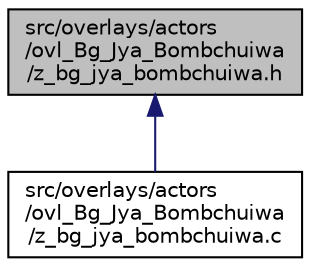 digraph "src/overlays/actors/ovl_Bg_Jya_Bombchuiwa/z_bg_jya_bombchuiwa.h"
{
 // LATEX_PDF_SIZE
  edge [fontname="Helvetica",fontsize="10",labelfontname="Helvetica",labelfontsize="10"];
  node [fontname="Helvetica",fontsize="10",shape=record];
  Node1 [label="src/overlays/actors\l/ovl_Bg_Jya_Bombchuiwa\l/z_bg_jya_bombchuiwa.h",height=0.2,width=0.4,color="black", fillcolor="grey75", style="filled", fontcolor="black",tooltip=" "];
  Node1 -> Node2 [dir="back",color="midnightblue",fontsize="10",style="solid",fontname="Helvetica"];
  Node2 [label="src/overlays/actors\l/ovl_Bg_Jya_Bombchuiwa\l/z_bg_jya_bombchuiwa.c",height=0.2,width=0.4,color="black", fillcolor="white", style="filled",URL="$de/dca/z__bg__jya__bombchuiwa_8c.html",tooltip=" "];
}
